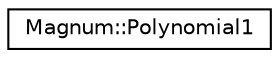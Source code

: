 digraph "圖形化之類別階層"
{
  edge [fontname="Helvetica",fontsize="10",labelfontname="Helvetica",labelfontsize="10"];
  node [fontname="Helvetica",fontsize="10",shape=record];
  rankdir="LR";
  Node1 [label="Magnum::Polynomial1",height=0.2,width=0.4,color="black", fillcolor="white", style="filled",URL="$class_magnum_1_1_polynomial1.html"];
}
